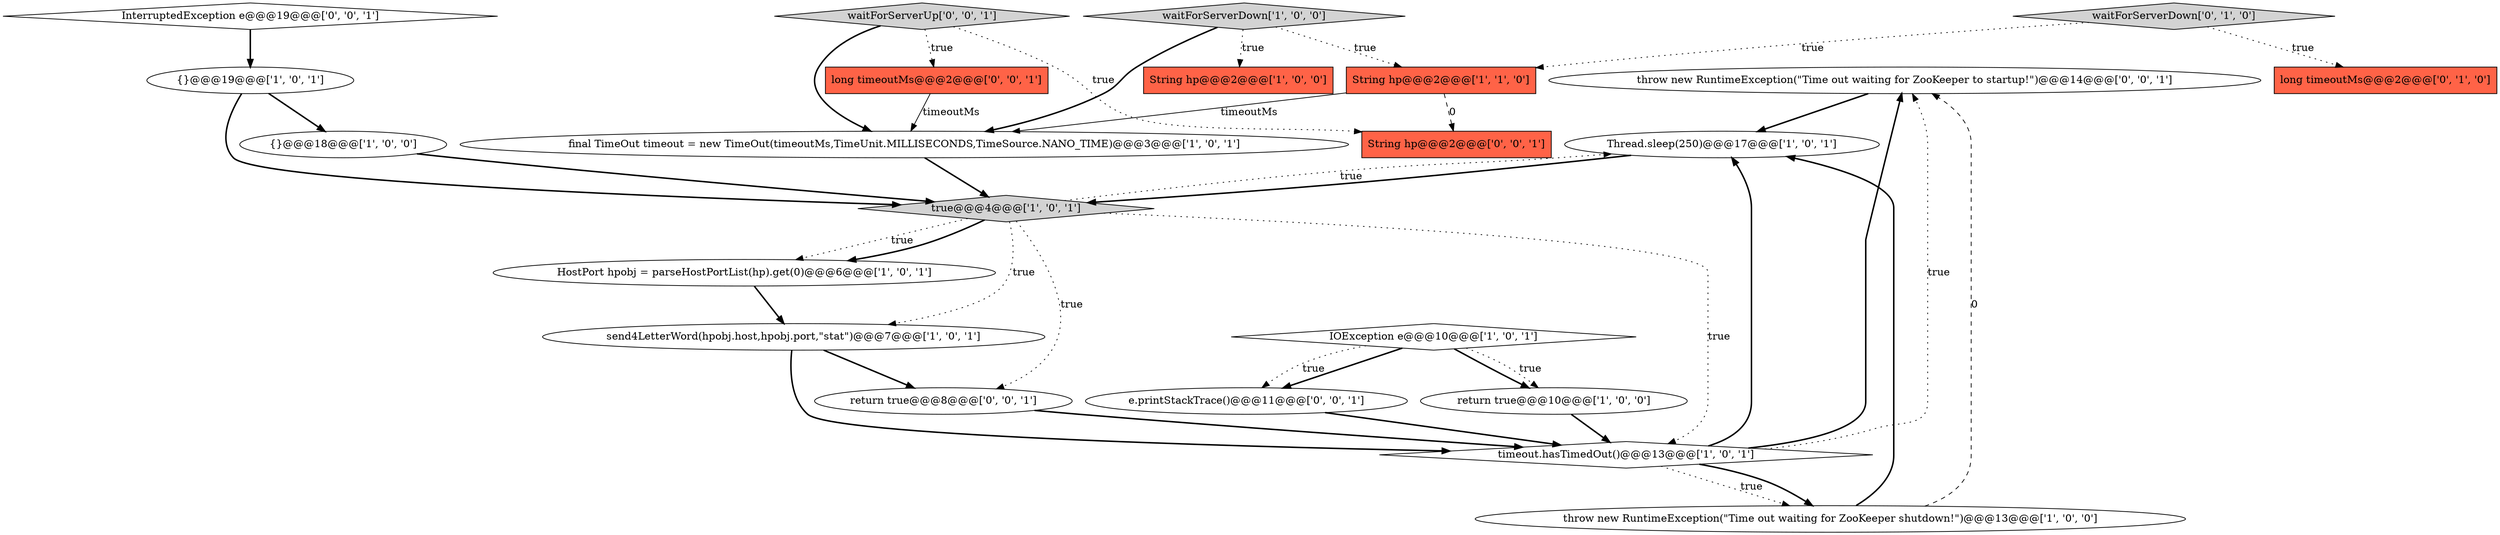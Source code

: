 digraph {
21 [style = filled, label = "throw new RuntimeException(\"Time out waiting for ZooKeeper to startup!\")@@@14@@@['0', '0', '1']", fillcolor = white, shape = ellipse image = "AAA0AAABBB3BBB"];
11 [style = filled, label = "true@@@4@@@['1', '0', '1']", fillcolor = lightgray, shape = diamond image = "AAA0AAABBB1BBB"];
20 [style = filled, label = "waitForServerUp['0', '0', '1']", fillcolor = lightgray, shape = diamond image = "AAA0AAABBB3BBB"];
15 [style = filled, label = "waitForServerDown['0', '1', '0']", fillcolor = lightgray, shape = diamond image = "AAA0AAABBB2BBB"];
3 [style = filled, label = "IOException e@@@10@@@['1', '0', '1']", fillcolor = white, shape = diamond image = "AAA0AAABBB1BBB"];
16 [style = filled, label = "long timeoutMs@@@2@@@['0', '0', '1']", fillcolor = tomato, shape = box image = "AAA0AAABBB3BBB"];
6 [style = filled, label = "waitForServerDown['1', '0', '0']", fillcolor = lightgray, shape = diamond image = "AAA0AAABBB1BBB"];
7 [style = filled, label = "String hp@@@2@@@['1', '1', '0']", fillcolor = tomato, shape = box image = "AAA0AAABBB1BBB"];
13 [style = filled, label = "return true@@@10@@@['1', '0', '0']", fillcolor = white, shape = ellipse image = "AAA0AAABBB1BBB"];
9 [style = filled, label = "{}@@@19@@@['1', '0', '1']", fillcolor = white, shape = ellipse image = "AAA0AAABBB1BBB"];
12 [style = filled, label = "throw new RuntimeException(\"Time out waiting for ZooKeeper shutdown!\")@@@13@@@['1', '0', '0']", fillcolor = white, shape = ellipse image = "AAA0AAABBB1BBB"];
17 [style = filled, label = "e.printStackTrace()@@@11@@@['0', '0', '1']", fillcolor = white, shape = ellipse image = "AAA0AAABBB3BBB"];
1 [style = filled, label = "timeout.hasTimedOut()@@@13@@@['1', '0', '1']", fillcolor = white, shape = diamond image = "AAA0AAABBB1BBB"];
18 [style = filled, label = "InterruptedException e@@@19@@@['0', '0', '1']", fillcolor = white, shape = diamond image = "AAA0AAABBB3BBB"];
8 [style = filled, label = "Thread.sleep(250)@@@17@@@['1', '0', '1']", fillcolor = white, shape = ellipse image = "AAA0AAABBB1BBB"];
10 [style = filled, label = "send4LetterWord(hpobj.host,hpobj.port,\"stat\")@@@7@@@['1', '0', '1']", fillcolor = white, shape = ellipse image = "AAA0AAABBB1BBB"];
4 [style = filled, label = "final TimeOut timeout = new TimeOut(timeoutMs,TimeUnit.MILLISECONDS,TimeSource.NANO_TIME)@@@3@@@['1', '0', '1']", fillcolor = white, shape = ellipse image = "AAA0AAABBB1BBB"];
2 [style = filled, label = "String hp@@@2@@@['1', '0', '0']", fillcolor = tomato, shape = box image = "AAA0AAABBB1BBB"];
5 [style = filled, label = "HostPort hpobj = parseHostPortList(hp).get(0)@@@6@@@['1', '0', '1']", fillcolor = white, shape = ellipse image = "AAA0AAABBB1BBB"];
22 [style = filled, label = "String hp@@@2@@@['0', '0', '1']", fillcolor = tomato, shape = box image = "AAA0AAABBB3BBB"];
19 [style = filled, label = "return true@@@8@@@['0', '0', '1']", fillcolor = white, shape = ellipse image = "AAA0AAABBB3BBB"];
14 [style = filled, label = "long timeoutMs@@@2@@@['0', '1', '0']", fillcolor = tomato, shape = box image = "AAA0AAABBB2BBB"];
0 [style = filled, label = "{}@@@18@@@['1', '0', '0']", fillcolor = white, shape = ellipse image = "AAA0AAABBB1BBB"];
5->10 [style = bold, label=""];
1->8 [style = bold, label=""];
9->0 [style = bold, label=""];
17->1 [style = bold, label=""];
9->11 [style = bold, label=""];
11->10 [style = dotted, label="true"];
11->1 [style = dotted, label="true"];
10->19 [style = bold, label=""];
21->8 [style = bold, label=""];
1->21 [style = dotted, label="true"];
0->11 [style = bold, label=""];
11->5 [style = dotted, label="true"];
15->14 [style = dotted, label="true"];
15->7 [style = dotted, label="true"];
16->4 [style = solid, label="timeoutMs"];
12->21 [style = dashed, label="0"];
13->1 [style = bold, label=""];
20->4 [style = bold, label=""];
6->4 [style = bold, label=""];
11->5 [style = bold, label=""];
19->1 [style = bold, label=""];
6->2 [style = dotted, label="true"];
12->8 [style = bold, label=""];
1->21 [style = bold, label=""];
1->12 [style = dotted, label="true"];
18->9 [style = bold, label=""];
1->12 [style = bold, label=""];
6->7 [style = dotted, label="true"];
3->13 [style = bold, label=""];
3->17 [style = bold, label=""];
11->8 [style = dotted, label="true"];
3->17 [style = dotted, label="true"];
7->4 [style = solid, label="timeoutMs"];
11->19 [style = dotted, label="true"];
20->22 [style = dotted, label="true"];
4->11 [style = bold, label=""];
10->1 [style = bold, label=""];
8->11 [style = bold, label=""];
7->22 [style = dashed, label="0"];
3->13 [style = dotted, label="true"];
20->16 [style = dotted, label="true"];
}
